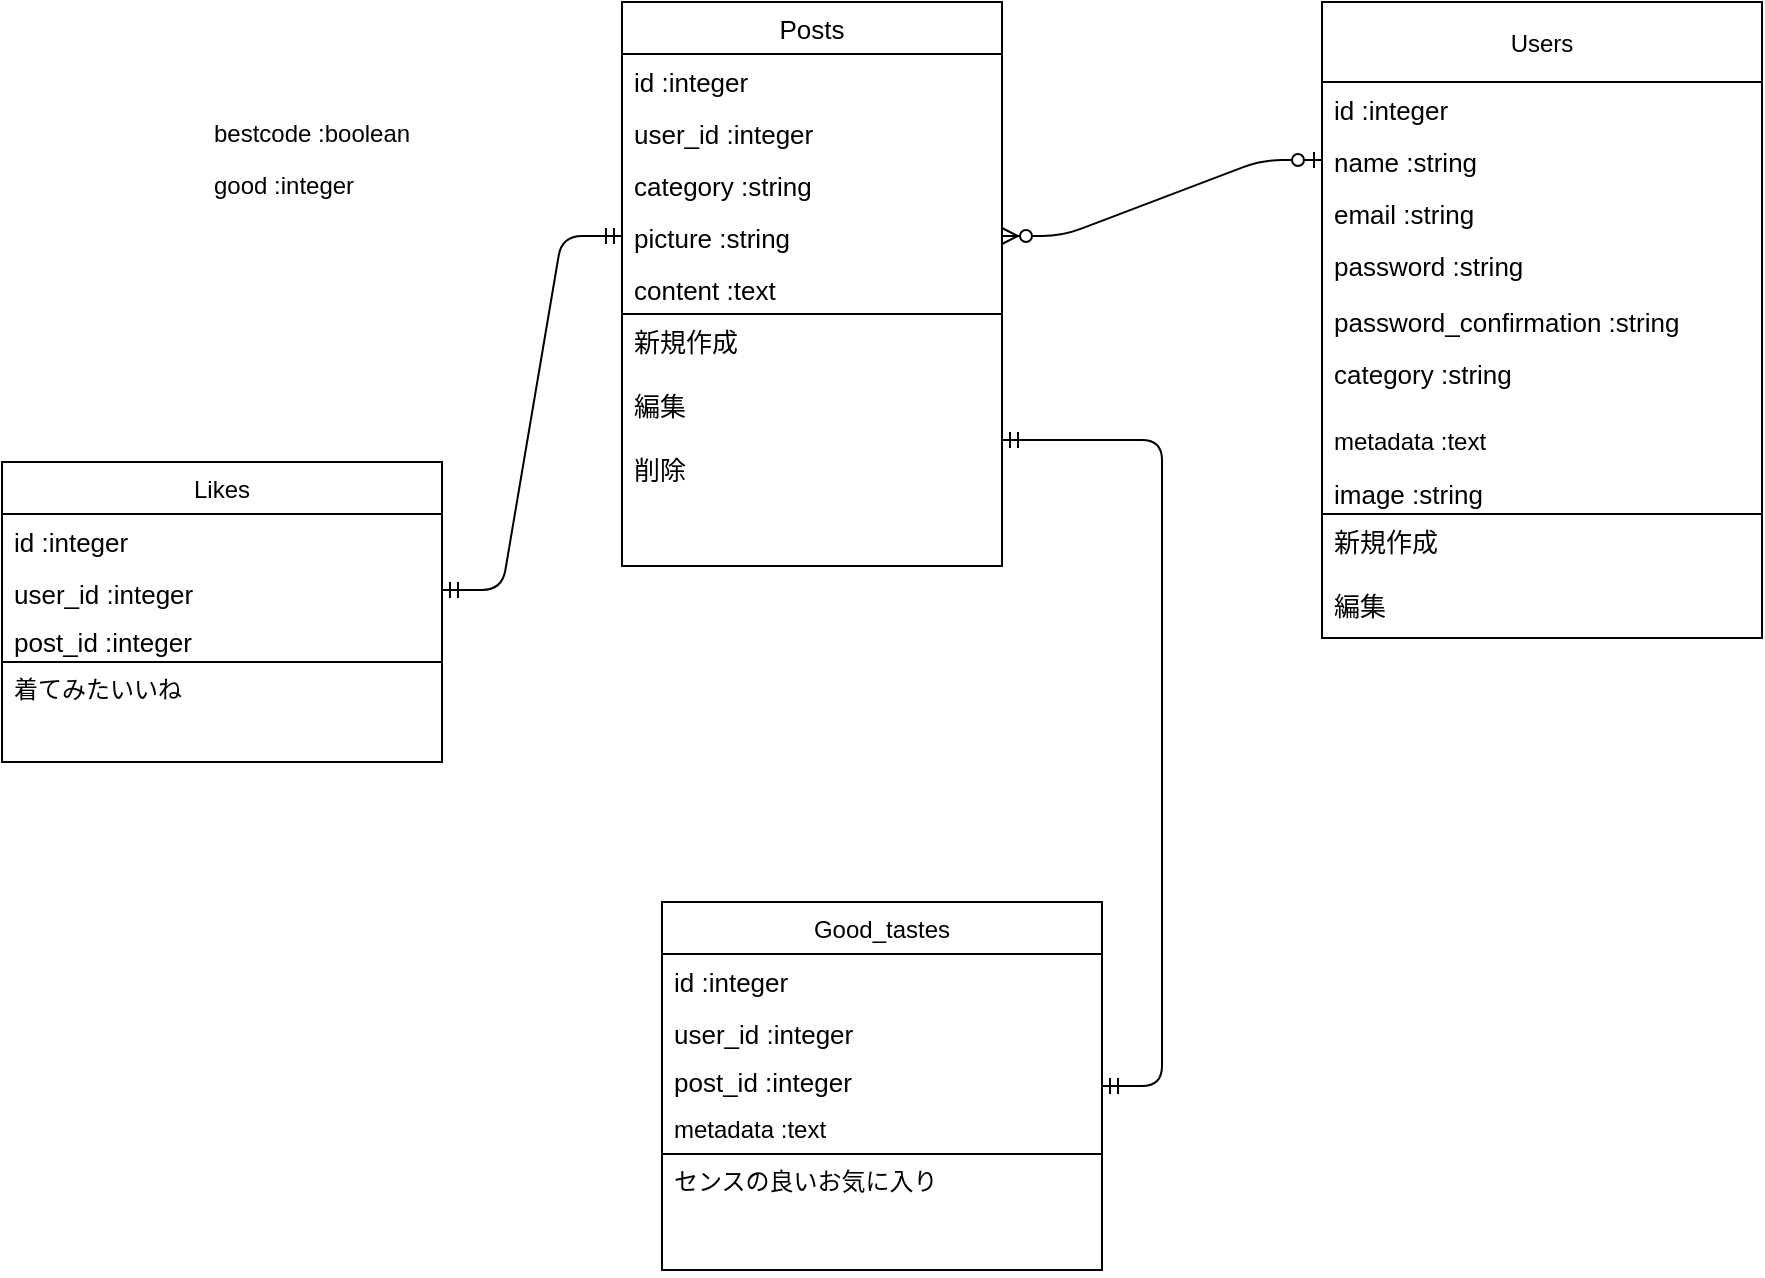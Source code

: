 <mxfile>
    <diagram id="EgCDfx6htCDaqZpi_Y6k" name="ページ1">
        <mxGraphModel dx="373" dy="721" grid="1" gridSize="10" guides="1" tooltips="1" connect="1" arrows="1" fold="1" page="1" pageScale="1" pageWidth="1654" pageHeight="1169" math="0" shadow="0">
            <root>
                <mxCell id="0"/>
                <mxCell id="1" parent="0"/>
                <mxCell id="2" value="Users" style="swimlane;fontStyle=0;childLayout=stackLayout;horizontal=1;startSize=40;fillColor=none;horizontalStack=0;resizeParent=1;resizeParentMax=0;resizeLast=0;collapsible=1;marginBottom=0;" parent="1" vertex="1">
                    <mxGeometry x="820" y="90" width="220" height="318" as="geometry">
                        <mxRectangle x="330" y="210" width="60" height="26" as="alternateBounds"/>
                    </mxGeometry>
                </mxCell>
                <mxCell id="51" value="id :integer" style="text;strokeColor=none;fillColor=none;align=left;verticalAlign=top;spacingLeft=4;spacingRight=4;overflow=hidden;rotatable=0;points=[[0,0.5],[1,0.5]];portConstraint=eastwest;fontSize=13;" parent="2" vertex="1">
                    <mxGeometry y="40" width="220" height="26" as="geometry"/>
                </mxCell>
                <mxCell id="55" value="name :string &#10;" style="text;strokeColor=none;fillColor=none;align=left;verticalAlign=top;spacingLeft=4;spacingRight=4;overflow=hidden;rotatable=0;points=[[0,0.5],[1,0.5]];portConstraint=eastwest;fontSize=13;" parent="2" vertex="1">
                    <mxGeometry y="66" width="220" height="26" as="geometry"/>
                </mxCell>
                <mxCell id="4" value="email :string" style="text;strokeColor=none;fillColor=none;align=left;verticalAlign=top;spacingLeft=4;spacingRight=4;overflow=hidden;rotatable=0;points=[[0,0.5],[1,0.5]];portConstraint=eastwest;fontSize=13;" parent="2" vertex="1">
                    <mxGeometry y="92" width="220" height="26" as="geometry"/>
                </mxCell>
                <mxCell id="5" value="password :string" style="text;strokeColor=none;fillColor=none;align=left;verticalAlign=top;spacingLeft=4;spacingRight=4;overflow=hidden;rotatable=0;points=[[0,0.5],[1,0.5]];portConstraint=eastwest;fontSize=13;" parent="2" vertex="1">
                    <mxGeometry y="118" width="220" height="28" as="geometry"/>
                </mxCell>
                <mxCell id="22" value="password_confirmation :string" style="text;strokeColor=none;fillColor=none;align=left;verticalAlign=top;spacingLeft=4;spacingRight=4;overflow=hidden;rotatable=0;points=[[0,0.5],[1,0.5]];portConstraint=eastwest;fontSize=13;" parent="2" vertex="1">
                    <mxGeometry y="146" width="220" height="26" as="geometry"/>
                </mxCell>
                <mxCell id="26" value="category :string" style="text;strokeColor=none;fillColor=none;align=left;verticalAlign=top;spacingLeft=4;spacingRight=4;overflow=hidden;rotatable=0;points=[[0,0.5],[1,0.5]];portConstraint=eastwest;fontSize=13;" parent="2" vertex="1">
                    <mxGeometry y="172" width="220" height="34" as="geometry"/>
                </mxCell>
                <mxCell id="53" value="metadata :text" style="text;strokeColor=none;fillColor=none;align=left;verticalAlign=top;spacingLeft=4;spacingRight=4;overflow=hidden;rotatable=0;points=[[0,0.5],[1,0.5]];portConstraint=eastwest;" parent="2" vertex="1">
                    <mxGeometry y="206" width="220" height="26" as="geometry"/>
                </mxCell>
                <mxCell id="50" value="image :string" style="text;strokeColor=none;fillColor=none;align=left;verticalAlign=top;spacingLeft=4;spacingRight=4;overflow=hidden;rotatable=0;points=[[0,0.5],[1,0.5]];portConstraint=eastwest;fontSize=13;" parent="2" vertex="1">
                    <mxGeometry y="232" width="220" height="24" as="geometry"/>
                </mxCell>
                <mxCell id="27" value="新規作成&#10;&#10;編集" style="text;strokeColor=default;fillColor=none;align=left;verticalAlign=top;spacingLeft=4;spacingRight=4;overflow=hidden;rotatable=0;points=[[0,0.5],[1,0.5]];portConstraint=eastwest;fontSize=13;" parent="2" vertex="1">
                    <mxGeometry y="256" width="220" height="62" as="geometry"/>
                </mxCell>
                <mxCell id="30" value="Posts" style="swimlane;fontStyle=0;childLayout=stackLayout;horizontal=1;startSize=26;fillColor=none;horizontalStack=0;resizeParent=1;resizeParentMax=0;resizeLast=0;collapsible=1;marginBottom=0;fontSize=13;strokeColor=default;" parent="1" vertex="1">
                    <mxGeometry x="470" y="90" width="190" height="282" as="geometry"/>
                </mxCell>
                <mxCell id="49" value="id :integer" style="text;strokeColor=none;fillColor=none;align=left;verticalAlign=top;spacingLeft=4;spacingRight=4;overflow=hidden;rotatable=0;points=[[0,0.5],[1,0.5]];portConstraint=eastwest;fontSize=13;" parent="30" vertex="1">
                    <mxGeometry y="26" width="190" height="26" as="geometry"/>
                </mxCell>
                <mxCell id="54" value="user_id :integer" style="text;strokeColor=none;fillColor=none;align=left;verticalAlign=top;spacingLeft=4;spacingRight=4;overflow=hidden;rotatable=0;points=[[0,0.5],[1,0.5]];portConstraint=eastwest;fontSize=13;" parent="30" vertex="1">
                    <mxGeometry y="52" width="190" height="26" as="geometry"/>
                </mxCell>
                <mxCell id="31" value="category :string  " style="text;strokeColor=none;fillColor=none;align=left;verticalAlign=top;spacingLeft=4;spacingRight=4;overflow=hidden;rotatable=0;points=[[0,0.5],[1,0.5]];portConstraint=eastwest;fontSize=13;" parent="30" vertex="1">
                    <mxGeometry y="78" width="190" height="26" as="geometry"/>
                </mxCell>
                <mxCell id="32" value="picture :string" style="text;strokeColor=none;fillColor=none;align=left;verticalAlign=top;spacingLeft=4;spacingRight=4;overflow=hidden;rotatable=0;points=[[0,0.5],[1,0.5]];portConstraint=eastwest;fontSize=13;" parent="30" vertex="1">
                    <mxGeometry y="104" width="190" height="26" as="geometry"/>
                </mxCell>
                <mxCell id="33" value="content :text" style="text;strokeColor=none;fillColor=none;align=left;verticalAlign=top;spacingLeft=4;spacingRight=4;overflow=hidden;rotatable=0;points=[[0,0.5],[1,0.5]];portConstraint=eastwest;fontSize=13;" parent="30" vertex="1">
                    <mxGeometry y="130" width="190" height="26" as="geometry"/>
                </mxCell>
                <mxCell id="35" value="新規作成&#10;&#10;編集&#10;&#10;削除&#10;" style="text;strokeColor=default;fillColor=none;align=left;verticalAlign=top;spacingLeft=4;spacingRight=4;overflow=hidden;rotatable=0;points=[[0,0.5],[1,0.5]];portConstraint=eastwest;fontSize=13;" parent="30" vertex="1">
                    <mxGeometry y="156" width="190" height="126" as="geometry"/>
                </mxCell>
                <mxCell id="36" value="Good_tastes" style="swimlane;fontStyle=0;childLayout=stackLayout;horizontal=1;startSize=26;fillColor=none;horizontalStack=0;resizeParent=1;resizeParentMax=0;resizeLast=0;collapsible=1;marginBottom=0;" parent="1" vertex="1">
                    <mxGeometry x="490" y="540" width="220" height="184" as="geometry"/>
                </mxCell>
                <mxCell id="56" value="id :integer" style="text;strokeColor=none;fillColor=none;align=left;verticalAlign=top;spacingLeft=4;spacingRight=4;overflow=hidden;rotatable=0;points=[[0,0.5],[1,0.5]];portConstraint=eastwest;fontSize=13;" parent="36" vertex="1">
                    <mxGeometry y="26" width="220" height="26" as="geometry"/>
                </mxCell>
                <mxCell id="43" value="user_id :integer" style="text;strokeColor=none;fillColor=none;align=left;verticalAlign=top;spacingLeft=4;spacingRight=4;overflow=hidden;rotatable=0;points=[[0,0.5],[1,0.5]];portConstraint=eastwest;fontSize=13;" parent="36" vertex="1">
                    <mxGeometry y="52" width="220" height="24" as="geometry"/>
                </mxCell>
                <mxCell id="63" value="post_id :integer" style="text;strokeColor=none;fillColor=none;align=left;verticalAlign=top;spacingLeft=4;spacingRight=4;overflow=hidden;rotatable=0;points=[[0,0.5],[1,0.5]];portConstraint=eastwest;fontSize=13;" parent="36" vertex="1">
                    <mxGeometry y="76" width="220" height="24" as="geometry"/>
                </mxCell>
                <mxCell id="37" value="metadata :text" style="text;strokeColor=none;fillColor=none;align=left;verticalAlign=top;spacingLeft=4;spacingRight=4;overflow=hidden;rotatable=0;points=[[0,0.5],[1,0.5]];portConstraint=eastwest;" parent="36" vertex="1">
                    <mxGeometry y="100" width="220" height="26" as="geometry"/>
                </mxCell>
                <mxCell id="39" value="センスの良いお気に入り" style="text;strokeColor=default;fillColor=none;align=left;verticalAlign=top;spacingLeft=4;spacingRight=4;overflow=hidden;rotatable=0;points=[[0,0.5],[1,0.5]];portConstraint=eastwest;" parent="36" vertex="1">
                    <mxGeometry y="126" width="220" height="58" as="geometry"/>
                </mxCell>
                <mxCell id="47" value="" style="edgeStyle=entityRelationEdgeStyle;fontSize=12;html=1;endArrow=ERzeroToMany;startArrow=ERzeroToOne;entryX=1;entryY=0.5;entryDx=0;entryDy=0;exitX=0;exitY=0.5;exitDx=0;exitDy=0;" parent="1" source="55" target="32" edge="1">
                    <mxGeometry width="100" height="100" relative="1" as="geometry">
                        <mxPoint x="520" y="201" as="sourcePoint"/>
                        <mxPoint x="360" y="200" as="targetPoint"/>
                    </mxGeometry>
                </mxCell>
                <mxCell id="48" value="" style="edgeStyle=entityRelationEdgeStyle;fontSize=12;html=1;endArrow=ERmandOne;startArrow=ERmandOne;" parent="1" source="36" target="35" edge="1">
                    <mxGeometry width="100" height="100" relative="1" as="geometry">
                        <mxPoint x="520" y="420" as="sourcePoint"/>
                        <mxPoint x="810" y="307" as="targetPoint"/>
                    </mxGeometry>
                </mxCell>
                <mxCell id="57" value="Likes" style="swimlane;fontStyle=0;childLayout=stackLayout;horizontal=1;startSize=26;fillColor=none;horizontalStack=0;resizeParent=1;resizeParentMax=0;resizeLast=0;collapsible=1;marginBottom=0;" parent="1" vertex="1">
                    <mxGeometry x="160" y="320" width="220" height="150" as="geometry"/>
                </mxCell>
                <mxCell id="58" value="id :integer" style="text;strokeColor=none;fillColor=none;align=left;verticalAlign=top;spacingLeft=4;spacingRight=4;overflow=hidden;rotatable=0;points=[[0,0.5],[1,0.5]];portConstraint=eastwest;fontSize=13;" parent="57" vertex="1">
                    <mxGeometry y="26" width="220" height="26" as="geometry"/>
                </mxCell>
                <mxCell id="59" value="user_id :integer" style="text;strokeColor=none;fillColor=none;align=left;verticalAlign=top;spacingLeft=4;spacingRight=4;overflow=hidden;rotatable=0;points=[[0,0.5],[1,0.5]];portConstraint=eastwest;fontSize=13;" parent="57" vertex="1">
                    <mxGeometry y="52" width="220" height="24" as="geometry"/>
                </mxCell>
                <mxCell id="64" value="post_id :integer" style="text;strokeColor=none;fillColor=none;align=left;verticalAlign=top;spacingLeft=4;spacingRight=4;overflow=hidden;rotatable=0;points=[[0,0.5],[1,0.5]];portConstraint=eastwest;fontSize=13;" parent="57" vertex="1">
                    <mxGeometry y="76" width="220" height="24" as="geometry"/>
                </mxCell>
                <mxCell id="61" value="着てみたいいね" style="text;strokeColor=default;fillColor=none;align=left;verticalAlign=top;spacingLeft=4;spacingRight=4;overflow=hidden;rotatable=0;points=[[0,0.5],[1,0.5]];portConstraint=eastwest;" parent="57" vertex="1">
                    <mxGeometry y="100" width="220" height="50" as="geometry"/>
                </mxCell>
                <mxCell id="62" value="" style="edgeStyle=entityRelationEdgeStyle;fontSize=12;html=1;endArrow=ERmandOne;startArrow=ERmandOne;entryX=0;entryY=0.5;entryDx=0;entryDy=0;" parent="1" source="59" target="32" edge="1">
                    <mxGeometry width="100" height="100" relative="1" as="geometry">
                        <mxPoint x="-140" y="470" as="sourcePoint"/>
                        <mxPoint x="80" y="279" as="targetPoint"/>
                    </mxGeometry>
                </mxCell>
                <mxCell id="44" value="bestcode :boolean" style="text;strokeColor=none;fillColor=none;align=left;verticalAlign=top;spacingLeft=4;spacingRight=4;overflow=hidden;rotatable=0;points=[[0,0.5],[1,0.5]];portConstraint=eastwest;" parent="1" vertex="1">
                    <mxGeometry x="260" y="142" width="190" height="26" as="geometry"/>
                </mxCell>
                <mxCell id="46" value="good :integer" style="text;strokeColor=none;fillColor=none;align=left;verticalAlign=top;spacingLeft=4;spacingRight=4;overflow=hidden;rotatable=0;points=[[0,0.5],[1,0.5]];portConstraint=eastwest;" parent="1" vertex="1">
                    <mxGeometry x="260" y="168" width="190" height="26" as="geometry"/>
                </mxCell>
            </root>
        </mxGraphModel>
    </diagram>
</mxfile>
